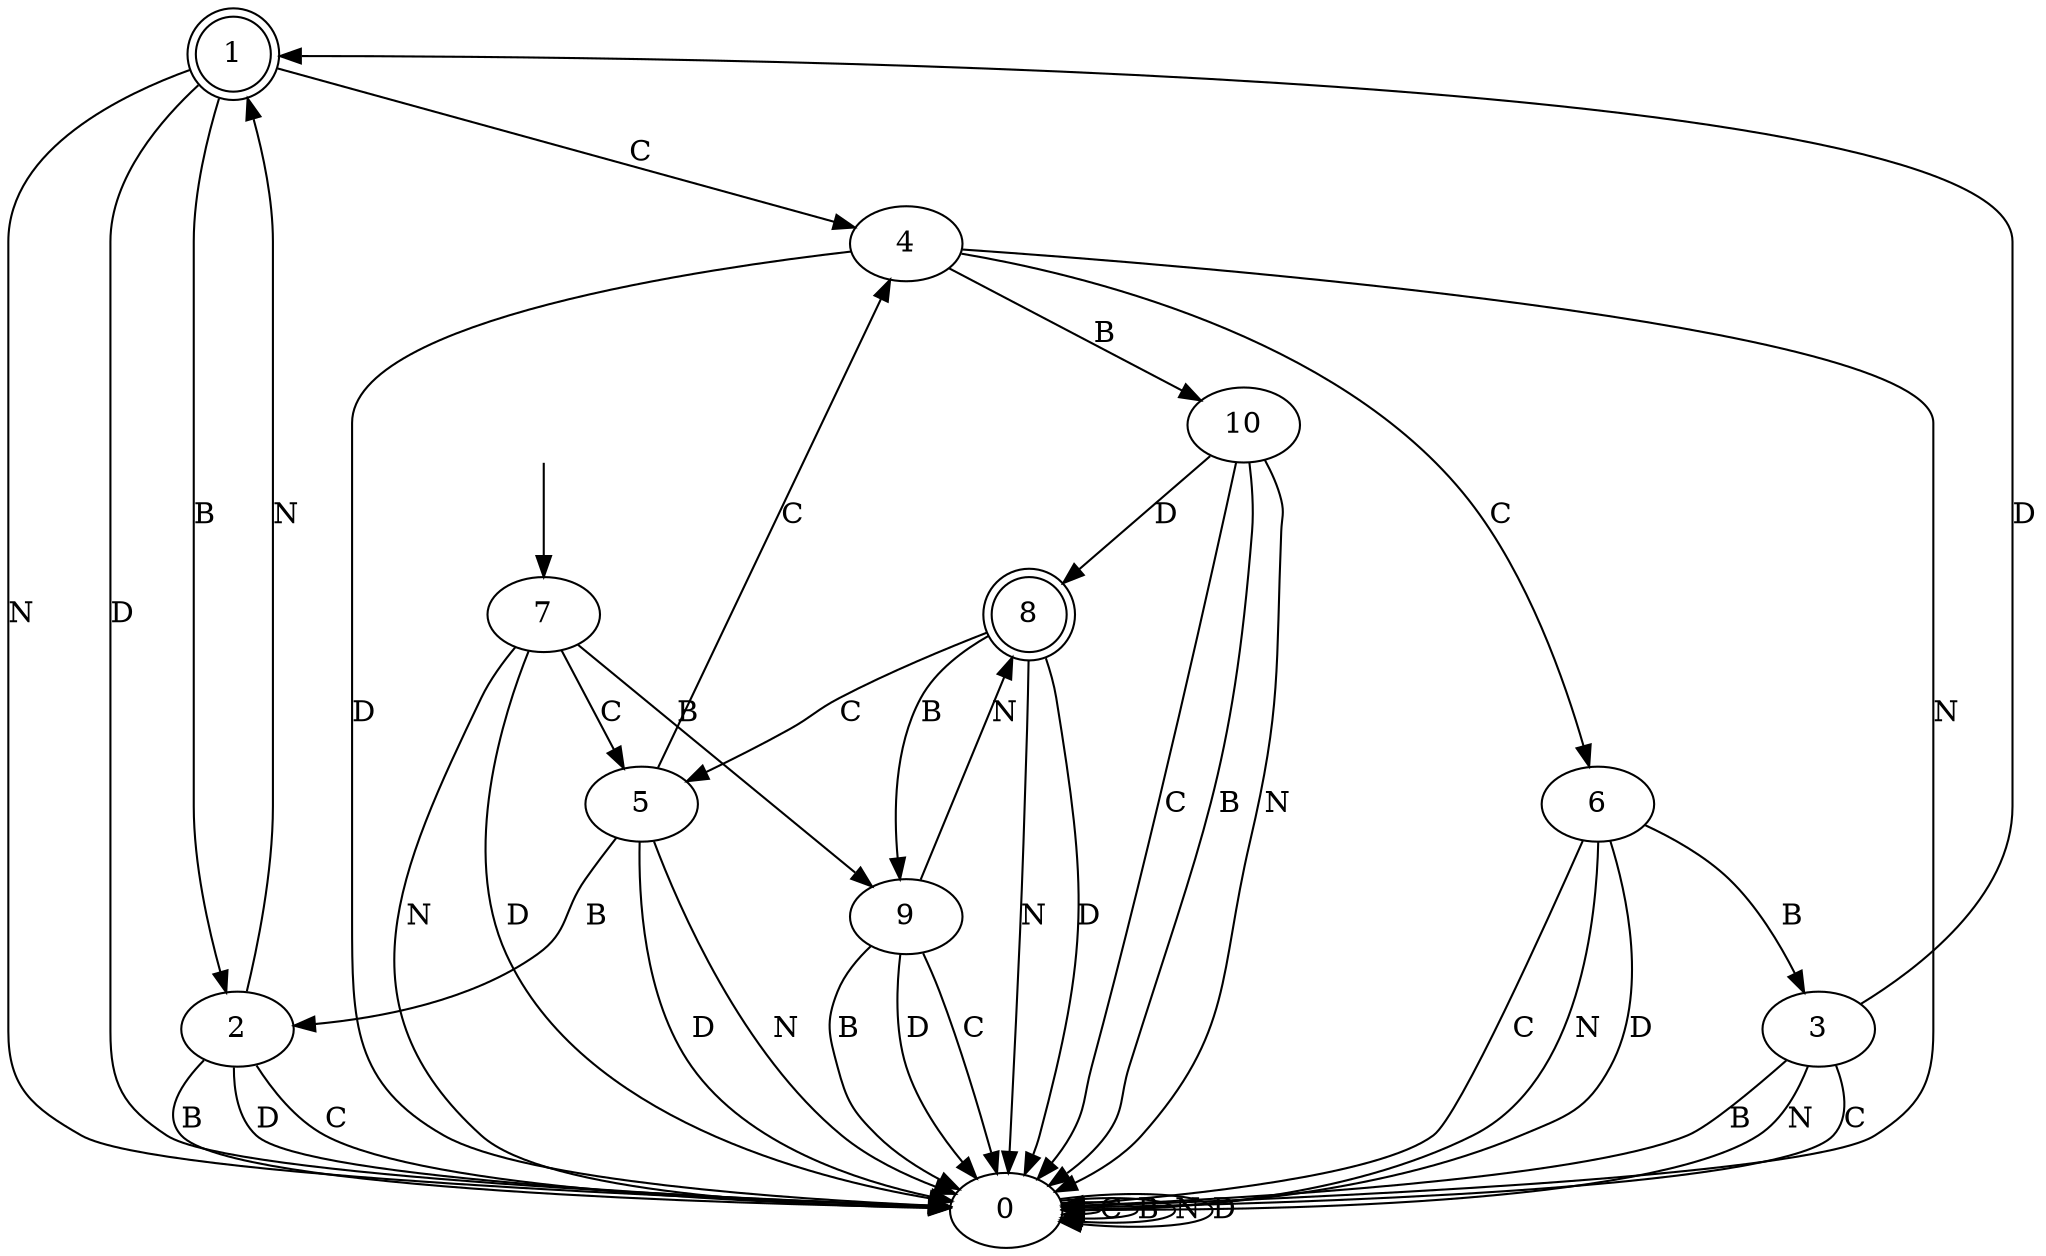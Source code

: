 digraph M {
0 [label="0"];
1 [label="1", shape=doublecircle];
2 [label="2"];
3 [label="3"];
4 [label="4"];
5 [label="5"];
6 [label="6"];
7 [label="7"];
8 [label="8", shape=doublecircle];
9 [label="9"];
10 [label="10"];
0 -> 0  [label="C"];
0 -> 0  [label="B"];
0 -> 0  [label="N"];
0 -> 0  [label="D"];
1 -> 4  [label="C"];
1 -> 2  [label="B"];
1 -> 0  [label="N"];
1 -> 0  [label="D"];
2 -> 0  [label="C"];
2 -> 0  [label="B"];
2 -> 1  [label="N"];
2 -> 0  [label="D"];
3 -> 0  [label="C"];
3 -> 0  [label="B"];
3 -> 0  [label="N"];
3 -> 1  [label="D"];
4 -> 6  [label="C"];
4 -> 10  [label="B"];
4 -> 0  [label="N"];
4 -> 0  [label="D"];
5 -> 4  [label="C"];
5 -> 2  [label="B"];
5 -> 0  [label="N"];
5 -> 0  [label="D"];
6 -> 0  [label="C"];
6 -> 3  [label="B"];
6 -> 0  [label="N"];
6 -> 0  [label="D"];
7 -> 5  [label="C"];
7 -> 9  [label="B"];
7 -> 0  [label="N"];
7 -> 0  [label="D"];
8 -> 5  [label="C"];
8 -> 9  [label="B"];
8 -> 0  [label="N"];
8 -> 0  [label="D"];
9 -> 0  [label="C"];
9 -> 0  [label="B"];
9 -> 8  [label="N"];
9 -> 0  [label="D"];
10 -> 0  [label="C"];
10 -> 0  [label="B"];
10 -> 0  [label="N"];
10 -> 8  [label="D"];
__start0 [label="", shape=none];
__start0 -> 7  [label=""];
}
